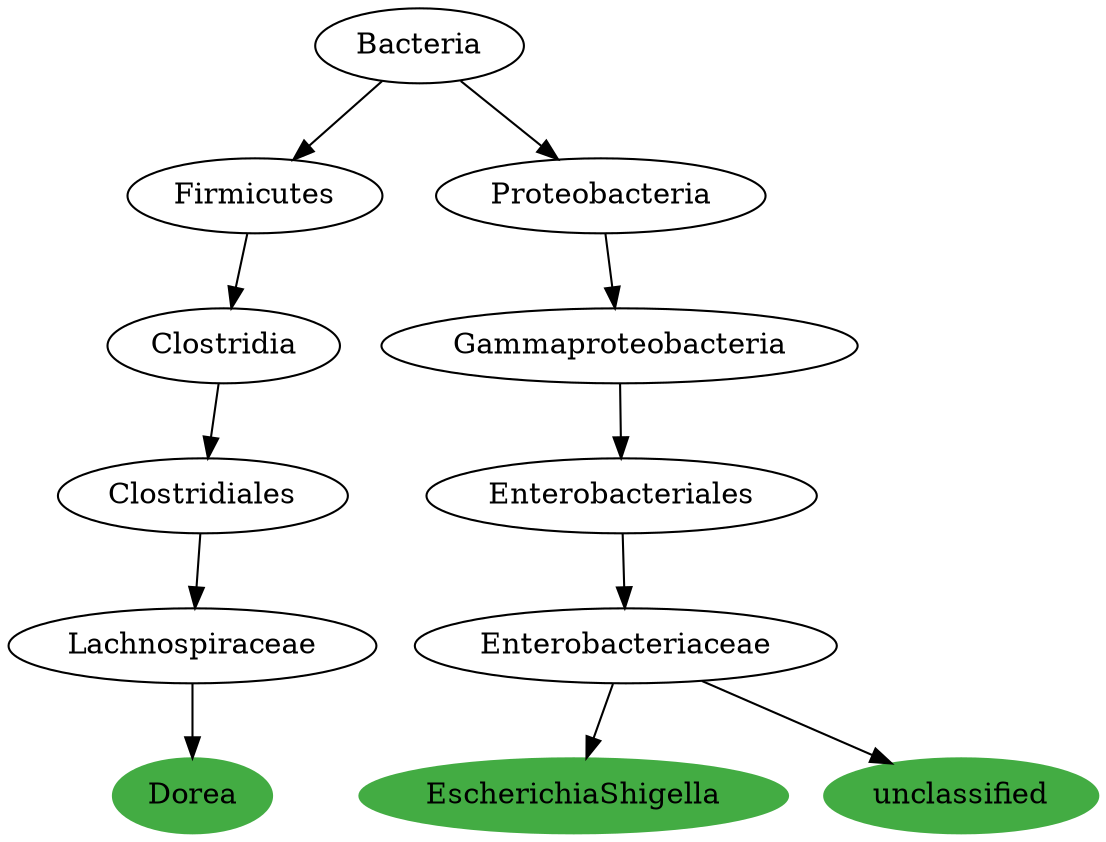 digraph G { 
	LachnospiraceaeDorea [label="Dorea", color="#43AC43", style=filled];
	ClostridialesLachnospiraceae [label="Lachnospiraceae"];
	LachnospiraceaeDorea [label="Dorea"];
	ClostridialesLachnospiraceae -> LachnospiraceaeDorea;
	ClostridiaClostridiales [label="Clostridiales"];
	ClostridialesLachnospiraceae [label="Lachnospiraceae"];
	ClostridiaClostridiales -> ClostridialesLachnospiraceae;
	FirmicutesClostridia [label="Clostridia"];
	ClostridiaClostridiales [label="Clostridiales"];
	FirmicutesClostridia -> ClostridiaClostridiales;
	BacteriaFirmicutes [label="Firmicutes"];
	FirmicutesClostridia [label="Clostridia"];
	BacteriaFirmicutes -> FirmicutesClostridia;
	Bacteria [label="Bacteria"];
	BacteriaFirmicutes [label="Firmicutes"];
	Bacteria -> BacteriaFirmicutes;
	EnterobacteriaceaeEscherichiaShigella [label="EscherichiaShigella", color="#43AC43", style=filled];
	EnterobacterialesEnterobacteriaceae [label="Enterobacteriaceae"];
	EnterobacteriaceaeEscherichiaShigella [label="EscherichiaShigella"];
	EnterobacterialesEnterobacteriaceae -> EnterobacteriaceaeEscherichiaShigella;
	GammaproteobacteriaEnterobacteriales [label="Enterobacteriales"];
	EnterobacterialesEnterobacteriaceae [label="Enterobacteriaceae"];
	GammaproteobacteriaEnterobacteriales -> EnterobacterialesEnterobacteriaceae;
	ProteobacteriaGammaproteobacteria [label="Gammaproteobacteria"];
	GammaproteobacteriaEnterobacteriales [label="Enterobacteriales"];
	ProteobacteriaGammaproteobacteria -> GammaproteobacteriaEnterobacteriales;
	BacteriaProteobacteria [label="Proteobacteria"];
	ProteobacteriaGammaproteobacteria [label="Gammaproteobacteria"];
	BacteriaProteobacteria -> ProteobacteriaGammaproteobacteria;
	Bacteria [label="Bacteria"];
	BacteriaProteobacteria [label="Proteobacteria"];
	Bacteria -> BacteriaProteobacteria;
	Enterobacteriaceaeunclassified [label="unclassified", color="#43AC43", style=filled];
	EnterobacterialesEnterobacteriaceae [label="Enterobacteriaceae"];
	Enterobacteriaceaeunclassified [label="unclassified"];
	EnterobacterialesEnterobacteriaceae -> Enterobacteriaceaeunclassified;

 }